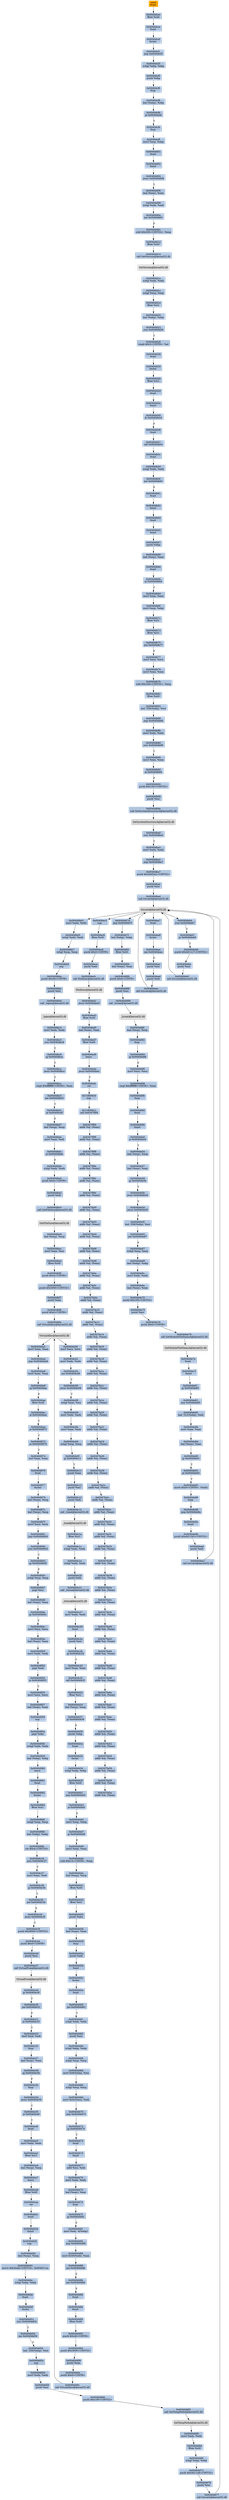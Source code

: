 digraph G {
node[shape=rectangle,style=filled,fillcolor=lightsteelblue,color=lightsteelblue]
bgcolor="transparent"
a0x0040dcebfwait_[label="start\nfwait ",fillcolor="orange",color="lightgrey"];
a0x0040dcecffree_st0[label="0x0040dcec\nffree %st0"];
a0x0040dceefwait_[label="0x0040dcee\nfwait "];
a0x0040dceffnclex_[label="0x0040dcef\nfnclex "];
a0x0040dcf1jmp_0x0040dcf3[label="0x0040dcf1\njmp 0x0040dcf3"];
a0x0040dcf3xchgl_ebp_ebp[label="0x0040dcf3\nxchgl %ebp, %ebp"];
a0x0040dcf5pushl_ebp[label="0x0040dcf5\npushl %ebp"];
a0x0040dcf6fnop_[label="0x0040dcf6\nfnop "];
a0x0040dcf8leal_ebp__ebp[label="0x0040dcf8\nleal (%ebp), %ebp"];
a0x0040dcfbje_0x0040dcfd[label="0x0040dcfb\nje 0x0040dcfd"];
a0x0040dcfdfnop_[label="0x0040dcfd\nfnop "];
a0x0040dcffmovl_esp_ebp[label="0x0040dcff\nmovl %esp, %ebp"];
a0x0040dd01fwait_[label="0x0040dd01\nfwait "];
a0x0040dd02fninit_[label="0x0040dd02\nfninit "];
a0x0040dd04jecxz_0x0040dd06[label="0x0040dd04\njecxz 0x0040dd06"];
a0x0040dd06leal_eax__eax[label="0x0040dd06\nleal (%eax), %eax"];
a0x0040dd08xchgl_edx_edx[label="0x0040dd08\nxchgl %edx, %edx"];
a0x0040dd0ajne_0x0040dd0c[label="0x0040dd0a\njne 0x0040dd0c"];
a0x0040dd0csubl_0x200UINT32_esp[label="0x0040dd0c\nsubl $0x200<UINT32>, %esp"];
a0x0040dd12ffree_st0[label="0x0040dd12\nffree %st0"];
a0x0040dd14call_GetVersion_kernel32_dll[label="0x0040dd14\ncall GetVersion@kernel32.dll"];
GetVersion_kernel32_dll[label="GetVersion@kernel32.dll",fillcolor="lightgrey",color="lightgrey"];
a0x0040dd1axchgl_edx_edx[label="0x0040dd1a\nxchgl %edx, %edx"];
a0x0040dd1cxchgl_esp_esp[label="0x0040dd1c\nxchgl %esp, %esp"];
a0x0040dd1effree_st1[label="0x0040dd1e\nffree %st1"];
a0x0040dd20leal_ebp__ebp[label="0x0040dd20\nleal (%ebp), %ebp"];
a0x0040dd23jcxz_0x0040dd26[label="0x0040dd23\njcxz 0x0040dd26"];
a0x0040dd26cmpb_0x5UINT8_al[label="0x0040dd26\ncmpb $0x5<UINT8>, %al"];
a0x0040dd28fwait_[label="0x0040dd28\nfwait "];
a0x0040dd29fnclex_[label="0x0040dd29\nfnclex "];
a0x0040dd2bffree_st1[label="0x0040dd2b\nffree %st1"];
a0x0040dd2dfwait_[label="0x0040dd2d\nfwait "];
a0x0040dd2efninit_[label="0x0040dd2e\nfninit "];
a0x0040dd30jb_0x0040de54[label="0x0040dd30\njb 0x0040de54"];
a0x0040dd36fwait_[label="0x0040dd36\nfwait "];
a0x0040dd37call_0x0040db5c[label="0x0040dd37\ncall 0x0040db5c"];
a0x0040db5cfwait_[label="0x0040db5c\nfwait "];
a0x0040db5dxchgl_edx_edx[label="0x0040db5d\nxchgl %edx, %edx"];
a0x0040db5fjne_0x0040db61[label="0x0040db5f\njne 0x0040db61"];
a0x0040db61fwait_[label="0x0040db61\nfwait "];
a0x0040db62fninit_[label="0x0040db62\nfninit "];
a0x0040db64fwait_[label="0x0040db64\nfwait "];
a0x0040db65fninit_[label="0x0040db65\nfninit "];
a0x0040db67pushl_ebp[label="0x0040db67\npushl %ebp"];
a0x0040db68leal_eax__eax[label="0x0040db68\nleal (%eax), %eax"];
a0x0040db6afwait_[label="0x0040db6a\nfwait "];
a0x0040db6bjp_0x0040db6d[label="0x0040db6b\njp 0x0040db6d"];
a0x0040db6dmovl_eax_eax[label="0x0040db6d\nmovl %eax, %eax"];
a0x0040db6fmovl_esp_ebp[label="0x0040db6f\nmovl %esp, %ebp"];
a0x0040db71ffree_st1[label="0x0040db71\nffree %st1"];
a0x0040db73ffree_st1[label="0x0040db73\nffree %st1"];
a0x0040db75jne_0x0040db77[label="0x0040db75\njne 0x0040db77"];
a0x0040db77movl_ecx_ecx[label="0x0040db77\nmovl %ecx, %ecx"];
a0x0040db79movl_eax_eax[label="0x0040db79\nmovl %eax, %eax"];
a0x0040db7bsubl_0x100UINT32_esp[label="0x0040db7b\nsubl $0x100<UINT32>, %esp"];
a0x0040db81ffree_st0[label="0x0040db81\nffree %st0"];
a0x0040db83leal__256ebp__esi[label="0x0040db83\nleal -256(%ebp), %esi"];
a0x0040db89jmp_0x0040db8b[label="0x0040db89\njmp 0x0040db8b"];
a0x0040db8bmovl_edx_edx[label="0x0040db8b\nmovl %edx, %edx"];
a0x0040db8djcxz_0x0040db90[label="0x0040db8d\njcxz 0x0040db90"];
a0x0040db90movl_eax_eax[label="0x0040db90\nmovl %eax, %eax"];
a0x0040db92je_0x0040db94[label="0x0040db92\nje 0x0040db94"];
a0x0040db94pushl_0x100UINT32[label="0x0040db94\npushl $0x100<UINT32>"];
a0x0040db99pushl_esi[label="0x0040db99\npushl %esi"];
a0x0040db9acall_GetSystemDirectoryA_kernel32_dll[label="0x0040db9a\ncall GetSystemDirectoryA@kernel32.dll"];
GetSystemDirectoryA_kernel32_dll[label="GetSystemDirectoryA@kernel32.dll",fillcolor="lightgrey",color="lightgrey"];
a0x0040dba0jcxz_0x0040dba3[label="0x0040dba0\njcxz 0x0040dba3"];
a0x0040dba3movl_edx_edx[label="0x0040dba3\nmovl %edx, %edx"];
a0x0040dba5jmp_0x0040dba7[label="0x0040dba5\njmp 0x0040dba7"];
a0x0040dba7pushl_0x40d3e2UINT32[label="0x0040dba7\npushl $0x40d3e2<UINT32>"];
a0x0040dbacpushl_esi[label="0x0040dbac\npushl %esi"];
a0x0040dbadcall_lstrcatA_kernel32_dll[label="0x0040dbad\ncall lstrcatA@kernel32.dll"];
lstrcatA_kernel32_dll[label="lstrcatA@kernel32.dll",fillcolor="lightgrey",color="lightgrey"];
a0x0040dbb3movl_edx_edx[label="0x0040dbb3\nmovl %edx, %edx"];
a0x0040dbb5xchgl_edx_edx[label="0x0040dbb5\nxchgl %edx, %edx"];
a0x0040dbb7xchgl_esp_esp[label="0x0040dbb7\nxchgl %esp, %esp"];
a0x0040dbb9nop_[label="0x0040dbb9\nnop "];
a0x0040dbbapushl_0x40UINT8[label="0x0040dbba\npushl $0x40<UINT8>"];
a0x0040dbbcpushl_esi[label="0x0040dbbc\npushl %esi"];
a0x0040dbbdcall__lopen_kernel32_dll[label="0x0040dbbd\ncall _lopen@kernel32.dll"];
a_lopen_kernel32_dll[label="_lopen@kernel32.dll",fillcolor="lightgrey",color="lightgrey"];
a0x0040dbc3movl_edx_edx[label="0x0040dbc3\nmovl %edx, %edx"];
a0x0040dbc5jcxz_0x0040dbc8[label="0x0040dbc5\njcxz 0x0040dbc8"];
a0x0040dbc8jg_0x0040dbca[label="0x0040dbc8\njg 0x0040dbca"];
a0x0040dbcajecxz_0x0040dbcc[label="0x0040dbca\njecxz 0x0040dbcc"];
a0x0040dbcccmpl_0xffffffffUINT8_eax[label="0x0040dbcc\ncmpl $0xffffffff<UINT8>, %eax"];
a0x0040dbcfjne_0x0040dbd1[label="0x0040dbcf\njne 0x0040dbd1"];
a0x0040dbd1je_0x0040dcdf[label="0x0040dbd1\nje 0x0040dcdf"];
a0x0040dbd7leal_esp__esp[label="0x0040dbd7\nleal (%esp), %esp"];
a0x0040dbdamovl_eax_edi[label="0x0040dbda\nmovl %eax, %edi"];
a0x0040dbdcje_0x0040dbde[label="0x0040dbdc\nje 0x0040dbde"];
a0x0040dbdexchgl_edx_edx[label="0x0040dbde\nxchgl %edx, %edx"];
a0x0040dbe0pushl_0x0UINT8[label="0x0040dbe0\npushl $0x0<UINT8>"];
a0x0040dbe2pushl_edi[label="0x0040dbe2\npushl %edi"];
a0x0040dbe3call_GetFileSize_kernel32_dll[label="0x0040dbe3\ncall GetFileSize@kernel32.dll"];
GetFileSize_kernel32_dll[label="GetFileSize@kernel32.dll",fillcolor="lightgrey",color="lightgrey"];
a0x0040dbe9leal_esp__esp[label="0x0040dbe9\nleal (%esp), %esp"];
a0x0040dbecmovl_eax_esi[label="0x0040dbec\nmovl %eax, %esi"];
a0x0040dbeeffree_st0[label="0x0040dbee\nffree %st0"];
a0x0040dbf0pushl_0x4UINT8[label="0x0040dbf0\npushl $0x4<UINT8>"];
a0x0040dbf2pushl_0x3000UINT32[label="0x0040dbf2\npushl $0x3000<UINT32>"];
a0x0040dbf7pushl_eax[label="0x0040dbf7\npushl %eax"];
a0x0040dbf8pushl_0x0UINT8[label="0x0040dbf8\npushl $0x0<UINT8>"];
a0x0040dbfacall_VirtualAlloc_kernel32_dll[label="0x0040dbfa\ncall VirtualAlloc@kernel32.dll"];
VirtualAlloc_kernel32_dll[label="VirtualAlloc@kernel32.dll",fillcolor="lightgrey",color="lightgrey"];
a0x0040dc00movl_ecx_ecx[label="0x0040dc00\nmovl %ecx, %ecx"];
a0x0040dc02movl_edx_edx[label="0x0040dc02\nmovl %edx, %edx"];
a0x0040dc04jne_0x0040dc06[label="0x0040dc04\njne 0x0040dc06"];
a0x0040dc06jecxz_0x0040dc08[label="0x0040dc06\njecxz 0x0040dc08"];
a0x0040dc08xchgl_eax_esi[label="0x0040dc08\nxchgl %eax, %esi"];
a0x0040dc09movl_edx_edx[label="0x0040dc09\nmovl %edx, %edx"];
a0x0040dc0bmovl_eax_eax[label="0x0040dc0b\nmovl %eax, %eax"];
a0x0040dc0dxchgl_esp_esp[label="0x0040dc0d\nxchgl %esp, %esp"];
a0x0040dc0fjg_0x0040dc11[label="0x0040dc0f\njg 0x0040dc11"];
a0x0040dc11pushl_eax[label="0x0040dc11\npushl %eax"];
a0x0040dc12pushl_esi[label="0x0040dc12\npushl %esi"];
a0x0040dc13pushl_edi[label="0x0040dc13\npushl %edi"];
a0x0040dc14call__lread_kernel32_dll[label="0x0040dc14\ncall _lread@kernel32.dll"];
a_lread_kernel32_dll[label="_lread@kernel32.dll",fillcolor="lightgrey",color="lightgrey"];
a0x0040dc1affree_st1[label="0x0040dc1a\nffree %st1"];
a0x0040dc1cxchgl_edx_edx[label="0x0040dc1c\nxchgl %edx, %edx"];
a0x0040dc1exchgl_edx_edx[label="0x0040dc1e\nxchgl %edx, %edx"];
a0x0040dc20pushl_edi[label="0x0040dc20\npushl %edi"];
a0x0040dc21call__lclose_kernel32_dll[label="0x0040dc21\ncall _lclose@kernel32.dll"];
a_lclose_kernel32_dll[label="_lclose@kernel32.dll",fillcolor="lightgrey",color="lightgrey"];
a0x0040dc27movl_edx_edx[label="0x0040dc27\nmovl %edx, %edx"];
a0x0040dc29fwait_[label="0x0040dc29\nfwait "];
a0x0040dc2apushl_esi[label="0x0040dc2a\npushl %esi"];
a0x0040dc2bjg_0x0040dc2d[label="0x0040dc2b\njg 0x0040dc2d"];
a0x0040dc2dmovl_eax_eax[label="0x0040dc2d\nmovl %eax, %eax"];
a0x0040dc2fcall_0x0040d432[label="0x0040dc2f\ncall 0x0040d432"];
a0x0040d432ffree_st1[label="0x0040d432\nffree %st1"];
a0x0040d434leal_esp__esp[label="0x0040d434\nleal (%esp), %esp"];
a0x0040d437jp_0x0040d439[label="0x0040d437\njp 0x0040d439"];
a0x0040d439pushl_ebp[label="0x0040d439\npushl %ebp"];
a0x0040d43afwait_[label="0x0040d43a\nfwait "];
a0x0040d43bfnclex_[label="0x0040d43b\nfnclex "];
a0x0040d43dxchgl_ebp_ebp[label="0x0040d43d\nxchgl %ebp, %ebp"];
a0x0040d43fffree_st0[label="0x0040d43f\nffree %st0"];
a0x0040d441jmp_0x0040d443[label="0x0040d441\njmp 0x0040d443"];
a0x0040d443je_0x0040d445[label="0x0040d443\nje 0x0040d445"];
a0x0040d445movl_esp_ebp[label="0x0040d445\nmovl %esp, %ebp"];
a0x0040d447jp_0x0040d449[label="0x0040d447\njp 0x0040d449"];
a0x0040d449movl_eax_eax[label="0x0040d449\nmovl %eax, %eax"];
a0x0040d44bsubl_0x14UINT8_esp[label="0x0040d44b\nsubl $0x14<UINT8>, %esp"];
a0x0040d44eleal_esp__esp[label="0x0040d44e\nleal (%esp), %esp"];
a0x0040d451ffree_st0[label="0x0040d451\nffree %st0"];
a0x0040d453ffree_st1[label="0x0040d453\nffree %st1"];
a0x0040d455pushl_ebx[label="0x0040d455\npushl %ebx"];
a0x0040d456leal_eax__eax[label="0x0040d456\nleal (%eax), %eax"];
a0x0040d458fnop_[label="0x0040d458\nfnop "];
a0x0040d45apushl_edi[label="0x0040d45a\npushl %edi"];
a0x0040d45bfwait_[label="0x0040d45b\nfwait "];
a0x0040d45cfnclex_[label="0x0040d45c\nfnclex "];
a0x0040d45efwait_[label="0x0040d45e\nfwait "];
a0x0040d45fjne_0x0040d461[label="0x0040d45f\njne 0x0040d461"];
a0x0040d461xchgl_edx_edx[label="0x0040d461\nxchgl %edx, %edx"];
a0x0040d463pushl_esi[label="0x0040d463\npushl %esi"];
a0x0040d464xchgl_ebp_ebp[label="0x0040d464\nxchgl %ebp, %ebp"];
a0x0040d466xchgl_esp_esp[label="0x0040d466\nxchgl %esp, %esp"];
a0x0040d468movl_0x8ebp__esi[label="0x0040d468\nmovl 0x8(%ebp), %esi"];
a0x0040d46bxchgl_esp_esp[label="0x0040d46b\nxchgl %esp, %esp"];
a0x0040d46dmovl_0x3cesi__edi[label="0x0040d46d\nmovl 0x3c(%esi), %edi"];
a0x0040d470jmp_0x0040d472[label="0x0040d470\njmp 0x0040d472"];
a0x0040d472jg_0x0040d474[label="0x0040d472\njg 0x0040d474"];
a0x0040d474fwait_[label="0x0040d474\nfwait "];
a0x0040d475fninit_[label="0x0040d475\nfninit "];
a0x0040d477addl_esi_edi[label="0x0040d477\naddl %esi, %edi"];
a0x0040d479movl_edx_edx[label="0x0040d479\nmovl %edx, %edx"];
a0x0040d47bleal_eax__eax[label="0x0040d47b\nleal (%eax), %eax"];
a0x0040d47dfnop_[label="0x0040d47d\nfnop "];
a0x0040d47fjg_0x0040d481[label="0x0040d47f\njg 0x0040d481"];
a0x0040d481movl_edi__4ebp_[label="0x0040d481\nmovl %edi, -4(%ebp)"];
a0x0040d484jmp_0x0040d486[label="0x0040d484\njmp 0x0040d486"];
a0x0040d486movl_0x50edi__eax[label="0x0040d486\nmovl 0x50(%edi), %eax"];
a0x0040d489jne_0x0040d48b[label="0x0040d489\njne 0x0040d48b"];
a0x0040d48bjne_0x0040d48d[label="0x0040d48b\njne 0x0040d48d"];
a0x0040d48dfwait_[label="0x0040d48d\nfwait "];
a0x0040d48efninit_[label="0x0040d48e\nfninit "];
a0x0040d490ffree_st0[label="0x0040d490\nffree %st0"];
a0x0040d492pushl_0x40UINT8[label="0x0040d492\npushl $0x40<UINT8>"];
a0x0040d494pushl_0x3000UINT32[label="0x0040d494\npushl $0x3000<UINT32>"];
a0x0040d499pushl_eax[label="0x0040d499\npushl %eax"];
a0x0040d49apushl_0x0UINT8[label="0x0040d49a\npushl $0x0<UINT8>"];
a0x0040d49ccall_VirtualAlloc_kernel32_dll[label="0x0040d49c\ncall VirtualAlloc@kernel32.dll"];
a0x0040d4a2movl_eax_eax[label="0x0040d4a2\nmovl %eax, %eax"];
a0x0040d4a4jmp_0x0040d4a6[label="0x0040d4a4\njmp 0x0040d4a6"];
a0x0040d4a6testl_eax_eax[label="0x0040d4a6\ntestl %eax, %eax"];
a0x0040d4a8jg_0x0040d4aa[label="0x0040d4a8\njg 0x0040d4aa"];
a0x0040d4aaffree_st0[label="0x0040d4aa\nffree %st0"];
a0x0040d4acje_0x0040d4ae[label="0x0040d4ac\nje 0x0040d4ae"];
a0x0040d4aeje_0x0040d972[label="0x0040d4ae\nje 0x0040d972"];
a0x0040d972je_0x0040d974[label="0x0040d972\nje 0x0040d974"];
a0x0040d974xorl_eax_eax[label="0x0040d974\nxorl %eax, %eax"];
a0x0040d976fwait_[label="0x0040d976\nfwait "];
a0x0040d977fnclex_[label="0x0040d977\nfnclex "];
a0x0040d979leal_esp__esp[label="0x0040d979\nleal (%esp), %esp"];
a0x0040d97cleal_esp__esp[label="0x0040d97c\nleal (%esp), %esp"];
a0x0040d97fmovl_ecx_ecx[label="0x0040d97f\nmovl %ecx, %ecx"];
a0x0040d981jmp_0x0040d940[label="0x0040d981\njmp 0x0040d940"];
a0x0040d940jcxz_0x0040d943[label="0x0040d940\njcxz 0x0040d943"];
a0x0040d943jg_0x0040d945[label="0x0040d943\njg 0x0040d945"];
a0x0040d945xchgl_esp_esp[label="0x0040d945\nxchgl %esp, %esp"];
a0x0040d947popl_esi[label="0x0040d947\npopl %esi"];
a0x0040d948leal_eax__eax[label="0x0040d948\nleal (%eax), %eax"];
a0x0040d94ajp_0x0040d94c[label="0x0040d94a\njp 0x0040d94c"];
a0x0040d94cmovl_ecx_ecx[label="0x0040d94c\nmovl %ecx, %ecx"];
a0x0040d94eleal_eax__eax[label="0x0040d94e\nleal (%eax), %eax"];
a0x0040d950movl_edx_edx[label="0x0040d950\nmovl %edx, %edx"];
a0x0040d952popl_edi[label="0x0040d952\npopl %edi"];
a0x0040d953je_0x0040d955[label="0x0040d953\nje 0x0040d955"];
a0x0040d955movl_ecx_ecx[label="0x0040d955\nmovl %ecx, %ecx"];
a0x0040d957leal_eax__eax[label="0x0040d957\nleal (%eax), %eax"];
a0x0040d959nop_[label="0x0040d959\nnop "];
a0x0040d95apopl_ebx[label="0x0040d95a\npopl %ebx"];
a0x0040d95bxchgl_edx_edx[label="0x0040d95b\nxchgl %edx, %edx"];
a0x0040d95dleal_ebp__ebp[label="0x0040d95d\nleal (%ebp), %ebp"];
a0x0040d960leave_[label="0x0040d960\nleave "];
a0x0040d961fwait_[label="0x0040d961\nfwait "];
a0x0040d962fnclex_[label="0x0040d962\nfnclex "];
a0x0040d964ffree_st1[label="0x0040d964\nffree %st1"];
a0x0040d966xchgl_esp_esp[label="0x0040d966\nxchgl %esp, %esp"];
a0x0040d968leal_ebp__ebp[label="0x0040d968\nleal (%ebp), %ebp"];
a0x0040d96bret_0x4UINT16[label="0x0040d96b\nret $0x4<UINT16>"];
a0x0040dc34jcxz_0x0040dc37[label="0x0040dc34\njcxz 0x0040dc37"];
a0x0040dc37movl_eax_edi[label="0x0040dc37\nmovl %eax, %edi"];
a0x0040dc39jp_0x0040dc3b[label="0x0040dc39\njp 0x0040dc3b"];
a0x0040dc3bjne_0x0040dc3d[label="0x0040dc3b\njne 0x0040dc3d"];
a0x0040dc3djecxz_0x0040dc3f[label="0x0040dc3d\njecxz 0x0040dc3f"];
a0x0040dc3fpushl_0x8000UINT32[label="0x0040dc3f\npushl $0x8000<UINT32>"];
a0x0040dc44pushl_0x0UINT8[label="0x0040dc44\npushl $0x0<UINT8>"];
a0x0040dc46pushl_esi[label="0x0040dc46\npushl %esi"];
a0x0040dc47call_VirtualFree_kernel32_dll[label="0x0040dc47\ncall VirtualFree@kernel32.dll"];
VirtualFree_kernel32_dll[label="VirtualFree@kernel32.dll",fillcolor="lightgrey",color="lightgrey"];
a0x0040dc4djp_0x0040dc4f[label="0x0040dc4d\njp 0x0040dc4f"];
a0x0040dc4fjne_0x0040dc51[label="0x0040dc4f\njne 0x0040dc51"];
a0x0040dc51je_0x0040dc53[label="0x0040dc51\nje 0x0040dc53"];
a0x0040dc53testl_edi_edi[label="0x0040dc53\ntestl %edi, %edi"];
a0x0040dc55fnop_[label="0x0040dc55\nfnop "];
a0x0040dc57leal_eax__eax[label="0x0040dc57\nleal (%eax), %eax"];
a0x0040dc59jg_0x0040dc5b[label="0x0040dc59\njg 0x0040dc5b"];
a0x0040dc5bfnop_[label="0x0040dc5b\nfnop "];
a0x0040dc5djecxz_0x0040dc5f[label="0x0040dc5d\njecxz 0x0040dc5f"];
a0x0040dc5fje_0x0040dcdf[label="0x0040dc5f\nje 0x0040dcdf"];
a0x0040dcdffwait_[label="0x0040dcdf\nfwait "];
a0x0040dce0movl_edx_edx[label="0x0040dce0\nmovl %edx, %edx"];
a0x0040dce2ffree_st1[label="0x0040dce2\nffree %st1"];
a0x0040dce4leal_esp__esp[label="0x0040dce4\nleal (%esp), %esp"];
a0x0040dce7leave_[label="0x0040dce7\nleave "];
a0x0040dce8ffree_st0[label="0x0040dce8\nffree %st0"];
a0x0040dcearet[label="0x0040dcea\nret"];
a0x0040dd3cfwait_[label="0x0040dd3c\nfwait "];
a0x0040dd3dfninit_[label="0x0040dd3d\nfninit "];
a0x0040dd3fnop_[label="0x0040dd3f\nnop "];
a0x0040dd40leal_esp__esp[label="0x0040dd40\nleal (%esp), %esp"];
a0x0040dd43movw_0x5a4dUINT16_0x004011ca[label="0x0040dd43\nmovw $0x5a4d<UINT16>, 0x004011ca"];
a0x0040dd4cxchgl_ebp_ebp[label="0x0040dd4c\nxchgl %ebp, %ebp"];
a0x0040dd4efwait_[label="0x0040dd4e\nfwait "];
a0x0040dd4ffnclex_[label="0x0040dd4f\nfnclex "];
a0x0040dd51jcxz_0x0040dd54[label="0x0040dd51\njcxz 0x0040dd54"];
a0x0040dd54jne_0x0040dd56[label="0x0040dd54\njne 0x0040dd56"];
a0x0040dd56leal__256ebp__esi[label="0x0040dd56\nleal -256(%ebp), %esi"];
a0x0040dd5cnop_[label="0x0040dd5c\nnop "];
a0x0040dd5dmovl_edx_edx[label="0x0040dd5d\nmovl %edx, %edx"];
a0x0040dd5fpushl_esi[label="0x0040dd5f\npushl %esi"];
a0x0040dd60pushl_0x100UINT32[label="0x0040dd60\npushl $0x100<UINT32>"];
a0x0040dd65call_GetTempPathA_kernel32_dll[label="0x0040dd65\ncall GetTempPathA@kernel32.dll"];
GetTempPathA_kernel32_dll[label="GetTempPathA@kernel32.dll",fillcolor="lightgrey",color="lightgrey"];
a0x0040dd6bmovl_edx_edx[label="0x0040dd6b\nmovl %edx, %edx"];
a0x0040dd6dffree_st0[label="0x0040dd6d\nffree %st0"];
a0x0040dd6fxchgl_ebp_ebp[label="0x0040dd6f\nxchgl %ebp, %ebp"];
a0x0040dd71pushl_0x4011a8UINT32[label="0x0040dd71\npushl $0x4011a8<UINT32>"];
a0x0040dd76pushl_esi[label="0x0040dd76\npushl %esi"];
a0x0040dd77call_lstrcatA_kernel32_dll[label="0x0040dd77\ncall lstrcatA@kernel32.dll"];
a0x0040dd7djmp_0x0040dd7f[label="0x0040dd7d\njmp 0x0040dd7f"];
a0x0040dd7fleal_ebp__ebp[label="0x0040dd7f\nleal (%ebp), %ebp"];
a0x0040dd82ffree_st0[label="0x0040dd82\nffree %st0"];
a0x0040dd84leal_eax__eax[label="0x0040dd84\nleal (%eax), %eax"];
a0x0040dd86pushl_0x0UINT8[label="0x0040dd86\npushl $0x0<UINT8>"];
a0x0040dd88pushl_esi[label="0x0040dd88\npushl %esi"];
a0x0040dd89call__lcreat_kernel32_dll[label="0x0040dd89\ncall _lcreat@kernel32.dll"];
a_lcreat_kernel32_dll[label="_lcreat@kernel32.dll",fillcolor="lightgrey",color="lightgrey"];
a0x0040dd8fleal_esp__esp[label="0x0040dd8f\nleal (%esp), %esp"];
a0x0040dd92fnop_[label="0x0040dd92\nfnop "];
a0x0040dd94jg_0x0040dd96[label="0x0040dd94\njg 0x0040dd96"];
a0x0040dd96movl_ecx_ecx[label="0x0040dd96\nmovl %ecx, %ecx"];
a0x0040dd98cmpl_0xffffffffUINT8_eax[label="0x0040dd98\ncmpl $0xffffffff<UINT8>, %eax"];
a0x0040dd9bfnop_[label="0x0040dd9b\nfnop "];
a0x0040dd9dfwait_[label="0x0040dd9d\nfwait "];
a0x0040dd9efninit_[label="0x0040dd9e\nfninit "];
a0x0040dda0je_0x0040de54[label="0x0040dda0\nje 0x0040de54"];
a0x0040de54leal_esp__esp[label="0x0040de54\nleal (%esp), %esp"];
a0x0040de57leal_eax__eax[label="0x0040de57\nleal (%eax), %eax"];
a0x0040de59jp_0x0040de5b[label="0x0040de59\njp 0x0040de5b"];
a0x0040de5bjecxz_0x0040de5d[label="0x0040de5b\njecxz 0x0040de5d"];
a0x0040de5djecxz_0x0040de5f[label="0x0040de5d\njecxz 0x0040de5f"];
a0x0040de5fleal__256ebp__esi[label="0x0040de5f\nleal -256(%ebp), %esi"];
a0x0040de65jne_0x0040de67[label="0x0040de65\njne 0x0040de67"];
a0x0040de67xchgl_esp_esp[label="0x0040de67\nxchgl %esp, %esp"];
a0x0040de69leal_ebp__ebp[label="0x0040de69\nleal (%ebp), %ebp"];
a0x0040de6cmovl_edx_edx[label="0x0040de6c\nmovl %edx, %edx"];
a0x0040de6eleal_eax__eax[label="0x0040de6e\nleal (%eax), %eax"];
a0x0040de70pushl_0x100UINT32[label="0x0040de70\npushl $0x100<UINT32>"];
a0x0040de75pushl_esi[label="0x0040de75\npushl %esi"];
a0x0040de76pushl_0x0UINT8[label="0x0040de76\npushl $0x0<UINT8>"];
a0x0040de78call_GetModuleFileNameA_kernel32_dll[label="0x0040de78\ncall GetModuleFileNameA@kernel32.dll"];
GetModuleFileNameA_kernel32_dll[label="GetModuleFileNameA@kernel32.dll",fillcolor="lightgrey",color="lightgrey"];
a0x0040de7efwait_[label="0x0040de7e\nfwait "];
a0x0040de7ffninit_[label="0x0040de7f\nfninit "];
a0x0040de81jp_0x0040de83[label="0x0040de81\njp 0x0040de83"];
a0x0040de83jmp_0x0040de85[label="0x0040de83\njmp 0x0040de85"];
a0x0040de85leal__512ebp__edi[label="0x0040de85\nleal -512(%ebp), %edi"];
a0x0040de8bmovl_eax_eax[label="0x0040de8b\nmovl %eax, %eax"];
a0x0040de8dleal_eax__eax[label="0x0040de8d\nleal (%eax), %eax"];
a0x0040de8fjp_0x0040de91[label="0x0040de8f\njp 0x0040de91"];
a0x0040de91je_0x0040de93[label="0x0040de91\nje 0x0040de93"];
a0x0040de93movb_0x0UINT8_edi_[label="0x0040de93\nmovb $0x0<UINT8>, (%edi)"];
a0x0040de96fnop_[label="0x0040de96\nfnop "];
a0x0040de98jmp_0x0040de9a[label="0x0040de98\njmp 0x0040de9a"];
a0x0040de9afwait_[label="0x0040de9a\nfwait "];
a0x0040de9bpushl_0x4011b5UINT32[label="0x0040de9b\npushl $0x4011b5<UINT32>"];
a0x0040dea0pushl_edi[label="0x0040dea0\npushl %edi"];
a0x0040dea1call_lstrcatA_kernel32_dll[label="0x0040dea1\ncall lstrcatA@kernel32.dll"];
a0x0040dea7fwait_[label="0x0040dea7\nfwait "];
a0x0040dea8fnclex_[label="0x0040dea8\nfnclex "];
a0x0040deaajne_0x0040deac[label="0x0040deaa\njne 0x0040deac"];
a0x0040deacpushl_esi[label="0x0040deac\npushl %esi"];
a0x0040deadpushl_edi[label="0x0040dead\npushl %edi"];
a0x0040deaecall_lstrcatA_kernel32_dll[label="0x0040deae\ncall lstrcatA@kernel32.dll"];
a0x0040deb4jcxz_0x0040deb7[label="0x0040deb4\njcxz 0x0040deb7"];
a0x0040deb7jp_0x0040deb9[label="0x0040deb7\njp 0x0040deb9"];
a0x0040deb9pushl_0x4011c7UINT32[label="0x0040deb9\npushl $0x4011c7<UINT32>"];
a0x0040debepushl_esi[label="0x0040debe\npushl %esi"];
a0x0040debfcall_lstrcatA_kernel32_dll[label="0x0040debf\ncall lstrcatA@kernel32.dll"];
a0x0040dec5nop_[label="0x0040dec5\nnop "];
a0x0040dec6ffree_st0[label="0x0040dec6\nffree %st0"];
a0x0040dec8pushl_0x0UINT8[label="0x0040dec8\npushl $0x0<UINT8>"];
a0x0040decapushl_edi[label="0x0040deca\npushl %edi"];
a0x0040decbcall_WinExec_kernel32_dll[label="0x0040decb\ncall WinExec@kernel32.dll"];
WinExec_kernel32_dll[label="WinExec@kernel32.dll",fillcolor="lightgrey",color="lightgrey"];
a0x0040ded1jecxz_0x0040ded3[label="0x0040ded1\njecxz 0x0040ded3"];
a0x0040ded3ffree_st0[label="0x0040ded3\nffree %st0"];
a0x0040ded5leal_eax__eax[label="0x0040ded5\nleal (%eax), %eax"];
a0x0040ded7ffree_st0[label="0x0040ded7\nffree %st0"];
a0x0040ded9leave_[label="0x0040ded9\nleave "];
a0x0040dedajecxz_0x0040dedc[label="0x0040deda\njecxz 0x0040dedc"];
a0x0040dedcret[label="0x0040dedc\nret"];
a0x7c8000c0nop_[label="0x7c8000c0\nnop "];
a0x7c8000c1call_0x63d7f9f4[label="0x7c8000c1\ncall 0x63d7f9f4"];
a0x63d7f9f4addb_al_eax_[label="0x63d7f9f4\naddb %al, (%eax)"];
a0x63d7f9f6addb_al_eax_[label="0x63d7f9f6\naddb %al, (%eax)"];
a0x63d7f9f8addb_al_eax_[label="0x63d7f9f8\naddb %al, (%eax)"];
a0x63d7f9faaddb_al_eax_[label="0x63d7f9fa\naddb %al, (%eax)"];
a0x63d7f9fcaddb_al_eax_[label="0x63d7f9fc\naddb %al, (%eax)"];
a0x63d7f9feaddb_al_eax_[label="0x63d7f9fe\naddb %al, (%eax)"];
a0x63d7fa00addb_al_eax_[label="0x63d7fa00\naddb %al, (%eax)"];
a0x63d7fa02addb_al_eax_[label="0x63d7fa02\naddb %al, (%eax)"];
a0x63d7fa04addb_al_eax_[label="0x63d7fa04\naddb %al, (%eax)"];
a0x63d7fa06addb_al_eax_[label="0x63d7fa06\naddb %al, (%eax)"];
a0x63d7fa08addb_al_eax_[label="0x63d7fa08\naddb %al, (%eax)"];
a0x63d7fa0aaddb_al_eax_[label="0x63d7fa0a\naddb %al, (%eax)"];
a0x63d7fa0caddb_al_eax_[label="0x63d7fa0c\naddb %al, (%eax)"];
a0x63d7fa0eaddb_al_eax_[label="0x63d7fa0e\naddb %al, (%eax)"];
a0x63d7fa10addb_al_eax_[label="0x63d7fa10\naddb %al, (%eax)"];
a0x63d7fa12addb_al_eax_[label="0x63d7fa12\naddb %al, (%eax)"];
a0x63d7fa14addb_al_eax_[label="0x63d7fa14\naddb %al, (%eax)"];
a0x63d7fa16addb_al_eax_[label="0x63d7fa16\naddb %al, (%eax)"];
a0x63d7fa18addb_al_eax_[label="0x63d7fa18\naddb %al, (%eax)"];
a0x63d7fa1aaddb_al_eax_[label="0x63d7fa1a\naddb %al, (%eax)"];
a0x63d7fa1caddb_al_eax_[label="0x63d7fa1c\naddb %al, (%eax)"];
a0x63d7fa1eaddb_al_eax_[label="0x63d7fa1e\naddb %al, (%eax)"];
a0x63d7fa20addb_al_eax_[label="0x63d7fa20\naddb %al, (%eax)"];
a0x63d7fa22addb_al_eax_[label="0x63d7fa22\naddb %al, (%eax)"];
a0x63d7fa24addb_al_eax_[label="0x63d7fa24\naddb %al, (%eax)"];
a0x63d7fa26addb_al_eax_[label="0x63d7fa26\naddb %al, (%eax)"];
a0x63d7fa28addb_al_eax_[label="0x63d7fa28\naddb %al, (%eax)"];
a0x63d7fa2aaddb_al_eax_[label="0x63d7fa2a\naddb %al, (%eax)"];
a0x63d7fa2caddb_al_eax_[label="0x63d7fa2c\naddb %al, (%eax)"];
a0x63d7fa2eaddb_al_eax_[label="0x63d7fa2e\naddb %al, (%eax)"];
a0x63d7fa30addb_al_eax_[label="0x63d7fa30\naddb %al, (%eax)"];
a0x63d7fa32addb_al_eax_[label="0x63d7fa32\naddb %al, (%eax)"];
a0x63d7fa34addb_al_eax_[label="0x63d7fa34\naddb %al, (%eax)"];
a0x63d7fa36addb_al_eax_[label="0x63d7fa36\naddb %al, (%eax)"];
a0x63d7fa38addb_al_eax_[label="0x63d7fa38\naddb %al, (%eax)"];
a0x63d7fa3aaddb_al_eax_[label="0x63d7fa3a\naddb %al, (%eax)"];
a0x63d7fa3caddb_al_eax_[label="0x63d7fa3c\naddb %al, (%eax)"];
a0x63d7fa3eaddb_al_eax_[label="0x63d7fa3e\naddb %al, (%eax)"];
a0x63d7fa40addb_al_eax_[label="0x63d7fa40\naddb %al, (%eax)"];
a0x63d7fa42addb_al_eax_[label="0x63d7fa42\naddb %al, (%eax)"];
a0x63d7fa44addb_al_eax_[label="0x63d7fa44\naddb %al, (%eax)"];
a0x63d7fa46addb_al_eax_[label="0x63d7fa46\naddb %al, (%eax)"];
a0x63d7fa48addb_al_eax_[label="0x63d7fa48\naddb %al, (%eax)"];
a0x63d7fa4aaddb_al_eax_[label="0x63d7fa4a\naddb %al, (%eax)"];
a0x63d7fa4caddb_al_eax_[label="0x63d7fa4c\naddb %al, (%eax)"];
a0x63d7fa4eaddb_al_eax_[label="0x63d7fa4e\naddb %al, (%eax)"];
a0x63d7fa50addb_al_eax_[label="0x63d7fa50\naddb %al, (%eax)"];
a0x63d7fa52addb_al_eax_[label="0x63d7fa52\naddb %al, (%eax)"];
a0x63d7fa54addb_al_eax_[label="0x63d7fa54\naddb %al, (%eax)"];
a0x63d7fa56addb_al_eax_[label="0x63d7fa56\naddb %al, (%eax)"];
a0x63d7fa58addb_al_eax_[label="0x63d7fa58\naddb %al, (%eax)"];
a0x63d7fa5aaddb_al_eax_[label="0x63d7fa5a\naddb %al, (%eax)"];
a0x0040dcebfwait_ -> a0x0040dcecffree_st0 [color="#000000"];
a0x0040dcecffree_st0 -> a0x0040dceefwait_ [color="#000000"];
a0x0040dceefwait_ -> a0x0040dceffnclex_ [color="#000000"];
a0x0040dceffnclex_ -> a0x0040dcf1jmp_0x0040dcf3 [color="#000000"];
a0x0040dcf1jmp_0x0040dcf3 -> a0x0040dcf3xchgl_ebp_ebp [color="#000000"];
a0x0040dcf3xchgl_ebp_ebp -> a0x0040dcf5pushl_ebp [color="#000000"];
a0x0040dcf5pushl_ebp -> a0x0040dcf6fnop_ [color="#000000"];
a0x0040dcf6fnop_ -> a0x0040dcf8leal_ebp__ebp [color="#000000"];
a0x0040dcf8leal_ebp__ebp -> a0x0040dcfbje_0x0040dcfd [color="#000000"];
a0x0040dcfbje_0x0040dcfd -> a0x0040dcfdfnop_ [color="#000000",label="T"];
a0x0040dcfdfnop_ -> a0x0040dcffmovl_esp_ebp [color="#000000"];
a0x0040dcffmovl_esp_ebp -> a0x0040dd01fwait_ [color="#000000"];
a0x0040dd01fwait_ -> a0x0040dd02fninit_ [color="#000000"];
a0x0040dd02fninit_ -> a0x0040dd04jecxz_0x0040dd06 [color="#000000"];
a0x0040dd04jecxz_0x0040dd06 -> a0x0040dd06leal_eax__eax [color="#000000",label="T"];
a0x0040dd06leal_eax__eax -> a0x0040dd08xchgl_edx_edx [color="#000000"];
a0x0040dd08xchgl_edx_edx -> a0x0040dd0ajne_0x0040dd0c [color="#000000"];
a0x0040dd0ajne_0x0040dd0c -> a0x0040dd0csubl_0x200UINT32_esp [color="#000000",label="F"];
a0x0040dd0csubl_0x200UINT32_esp -> a0x0040dd12ffree_st0 [color="#000000"];
a0x0040dd12ffree_st0 -> a0x0040dd14call_GetVersion_kernel32_dll [color="#000000"];
a0x0040dd14call_GetVersion_kernel32_dll -> GetVersion_kernel32_dll [color="#000000"];
GetVersion_kernel32_dll -> a0x0040dd1axchgl_edx_edx [color="#000000"];
a0x0040dd1axchgl_edx_edx -> a0x0040dd1cxchgl_esp_esp [color="#000000"];
a0x0040dd1cxchgl_esp_esp -> a0x0040dd1effree_st1 [color="#000000"];
a0x0040dd1effree_st1 -> a0x0040dd20leal_ebp__ebp [color="#000000"];
a0x0040dd20leal_ebp__ebp -> a0x0040dd23jcxz_0x0040dd26 [color="#000000"];
a0x0040dd23jcxz_0x0040dd26 -> a0x0040dd26cmpb_0x5UINT8_al [color="#000000",label="T"];
a0x0040dd26cmpb_0x5UINT8_al -> a0x0040dd28fwait_ [color="#000000"];
a0x0040dd28fwait_ -> a0x0040dd29fnclex_ [color="#000000"];
a0x0040dd29fnclex_ -> a0x0040dd2bffree_st1 [color="#000000"];
a0x0040dd2bffree_st1 -> a0x0040dd2dfwait_ [color="#000000"];
a0x0040dd2dfwait_ -> a0x0040dd2efninit_ [color="#000000"];
a0x0040dd2efninit_ -> a0x0040dd30jb_0x0040de54 [color="#000000"];
a0x0040dd30jb_0x0040de54 -> a0x0040dd36fwait_ [color="#000000",label="F"];
a0x0040dd36fwait_ -> a0x0040dd37call_0x0040db5c [color="#000000"];
a0x0040dd37call_0x0040db5c -> a0x0040db5cfwait_ [color="#000000"];
a0x0040db5cfwait_ -> a0x0040db5dxchgl_edx_edx [color="#000000"];
a0x0040db5dxchgl_edx_edx -> a0x0040db5fjne_0x0040db61 [color="#000000"];
a0x0040db5fjne_0x0040db61 -> a0x0040db61fwait_ [color="#000000",label="F"];
a0x0040db61fwait_ -> a0x0040db62fninit_ [color="#000000"];
a0x0040db62fninit_ -> a0x0040db64fwait_ [color="#000000"];
a0x0040db64fwait_ -> a0x0040db65fninit_ [color="#000000"];
a0x0040db65fninit_ -> a0x0040db67pushl_ebp [color="#000000"];
a0x0040db67pushl_ebp -> a0x0040db68leal_eax__eax [color="#000000"];
a0x0040db68leal_eax__eax -> a0x0040db6afwait_ [color="#000000"];
a0x0040db6afwait_ -> a0x0040db6bjp_0x0040db6d [color="#000000"];
a0x0040db6bjp_0x0040db6d -> a0x0040db6dmovl_eax_eax [color="#000000",label="T"];
a0x0040db6dmovl_eax_eax -> a0x0040db6fmovl_esp_ebp [color="#000000"];
a0x0040db6fmovl_esp_ebp -> a0x0040db71ffree_st1 [color="#000000"];
a0x0040db71ffree_st1 -> a0x0040db73ffree_st1 [color="#000000"];
a0x0040db73ffree_st1 -> a0x0040db75jne_0x0040db77 [color="#000000"];
a0x0040db75jne_0x0040db77 -> a0x0040db77movl_ecx_ecx [color="#000000",label="F"];
a0x0040db77movl_ecx_ecx -> a0x0040db79movl_eax_eax [color="#000000"];
a0x0040db79movl_eax_eax -> a0x0040db7bsubl_0x100UINT32_esp [color="#000000"];
a0x0040db7bsubl_0x100UINT32_esp -> a0x0040db81ffree_st0 [color="#000000"];
a0x0040db81ffree_st0 -> a0x0040db83leal__256ebp__esi [color="#000000"];
a0x0040db83leal__256ebp__esi -> a0x0040db89jmp_0x0040db8b [color="#000000"];
a0x0040db89jmp_0x0040db8b -> a0x0040db8bmovl_edx_edx [color="#000000"];
a0x0040db8bmovl_edx_edx -> a0x0040db8djcxz_0x0040db90 [color="#000000"];
a0x0040db8djcxz_0x0040db90 -> a0x0040db90movl_eax_eax [color="#000000",label="T"];
a0x0040db90movl_eax_eax -> a0x0040db92je_0x0040db94 [color="#000000"];
a0x0040db92je_0x0040db94 -> a0x0040db94pushl_0x100UINT32 [color="#000000",label="F"];
a0x0040db94pushl_0x100UINT32 -> a0x0040db99pushl_esi [color="#000000"];
a0x0040db99pushl_esi -> a0x0040db9acall_GetSystemDirectoryA_kernel32_dll [color="#000000"];
a0x0040db9acall_GetSystemDirectoryA_kernel32_dll -> GetSystemDirectoryA_kernel32_dll [color="#000000"];
GetSystemDirectoryA_kernel32_dll -> a0x0040dba0jcxz_0x0040dba3 [color="#000000"];
a0x0040dba0jcxz_0x0040dba3 -> a0x0040dba3movl_edx_edx [color="#000000",label="T"];
a0x0040dba3movl_edx_edx -> a0x0040dba5jmp_0x0040dba7 [color="#000000"];
a0x0040dba5jmp_0x0040dba7 -> a0x0040dba7pushl_0x40d3e2UINT32 [color="#000000"];
a0x0040dba7pushl_0x40d3e2UINT32 -> a0x0040dbacpushl_esi [color="#000000"];
a0x0040dbacpushl_esi -> a0x0040dbadcall_lstrcatA_kernel32_dll [color="#000000"];
a0x0040dbadcall_lstrcatA_kernel32_dll -> lstrcatA_kernel32_dll [color="#000000"];
lstrcatA_kernel32_dll -> a0x0040dbb3movl_edx_edx [color="#000000"];
a0x0040dbb3movl_edx_edx -> a0x0040dbb5xchgl_edx_edx [color="#000000"];
a0x0040dbb5xchgl_edx_edx -> a0x0040dbb7xchgl_esp_esp [color="#000000"];
a0x0040dbb7xchgl_esp_esp -> a0x0040dbb9nop_ [color="#000000"];
a0x0040dbb9nop_ -> a0x0040dbbapushl_0x40UINT8 [color="#000000"];
a0x0040dbbapushl_0x40UINT8 -> a0x0040dbbcpushl_esi [color="#000000"];
a0x0040dbbcpushl_esi -> a0x0040dbbdcall__lopen_kernel32_dll [color="#000000"];
a0x0040dbbdcall__lopen_kernel32_dll -> a_lopen_kernel32_dll [color="#000000"];
a_lopen_kernel32_dll -> a0x0040dbc3movl_edx_edx [color="#000000"];
a0x0040dbc3movl_edx_edx -> a0x0040dbc5jcxz_0x0040dbc8 [color="#000000"];
a0x0040dbc5jcxz_0x0040dbc8 -> a0x0040dbc8jg_0x0040dbca [color="#000000",label="T"];
a0x0040dbc8jg_0x0040dbca -> a0x0040dbcajecxz_0x0040dbcc [color="#000000",label="T"];
a0x0040dbcajecxz_0x0040dbcc -> a0x0040dbcccmpl_0xffffffffUINT8_eax [color="#000000",label="T"];
a0x0040dbcccmpl_0xffffffffUINT8_eax -> a0x0040dbcfjne_0x0040dbd1 [color="#000000"];
a0x0040dbcfjne_0x0040dbd1 -> a0x0040dbd1je_0x0040dcdf [color="#000000",label="T"];
a0x0040dbd1je_0x0040dcdf -> a0x0040dbd7leal_esp__esp [color="#000000",label="F"];
a0x0040dbd7leal_esp__esp -> a0x0040dbdamovl_eax_edi [color="#000000"];
a0x0040dbdamovl_eax_edi -> a0x0040dbdcje_0x0040dbde [color="#000000"];
a0x0040dbdcje_0x0040dbde -> a0x0040dbdexchgl_edx_edx [color="#000000",label="F"];
a0x0040dbdexchgl_edx_edx -> a0x0040dbe0pushl_0x0UINT8 [color="#000000"];
a0x0040dbe0pushl_0x0UINT8 -> a0x0040dbe2pushl_edi [color="#000000"];
a0x0040dbe2pushl_edi -> a0x0040dbe3call_GetFileSize_kernel32_dll [color="#000000"];
a0x0040dbe3call_GetFileSize_kernel32_dll -> GetFileSize_kernel32_dll [color="#000000"];
GetFileSize_kernel32_dll -> a0x0040dbe9leal_esp__esp [color="#000000"];
a0x0040dbe9leal_esp__esp -> a0x0040dbecmovl_eax_esi [color="#000000"];
a0x0040dbecmovl_eax_esi -> a0x0040dbeeffree_st0 [color="#000000"];
a0x0040dbeeffree_st0 -> a0x0040dbf0pushl_0x4UINT8 [color="#000000"];
a0x0040dbf0pushl_0x4UINT8 -> a0x0040dbf2pushl_0x3000UINT32 [color="#000000"];
a0x0040dbf2pushl_0x3000UINT32 -> a0x0040dbf7pushl_eax [color="#000000"];
a0x0040dbf7pushl_eax -> a0x0040dbf8pushl_0x0UINT8 [color="#000000"];
a0x0040dbf8pushl_0x0UINT8 -> a0x0040dbfacall_VirtualAlloc_kernel32_dll [color="#000000"];
a0x0040dbfacall_VirtualAlloc_kernel32_dll -> VirtualAlloc_kernel32_dll [color="#000000"];
VirtualAlloc_kernel32_dll -> a0x0040dc00movl_ecx_ecx [color="#000000"];
a0x0040dc00movl_ecx_ecx -> a0x0040dc02movl_edx_edx [color="#000000"];
a0x0040dc02movl_edx_edx -> a0x0040dc04jne_0x0040dc06 [color="#000000"];
a0x0040dc04jne_0x0040dc06 -> a0x0040dc06jecxz_0x0040dc08 [color="#000000",label="T"];
a0x0040dc06jecxz_0x0040dc08 -> a0x0040dc08xchgl_eax_esi [color="#000000",label="T"];
a0x0040dc08xchgl_eax_esi -> a0x0040dc09movl_edx_edx [color="#000000"];
a0x0040dc09movl_edx_edx -> a0x0040dc0bmovl_eax_eax [color="#000000"];
a0x0040dc0bmovl_eax_eax -> a0x0040dc0dxchgl_esp_esp [color="#000000"];
a0x0040dc0dxchgl_esp_esp -> a0x0040dc0fjg_0x0040dc11 [color="#000000"];
a0x0040dc0fjg_0x0040dc11 -> a0x0040dc11pushl_eax [color="#000000",label="T"];
a0x0040dc11pushl_eax -> a0x0040dc12pushl_esi [color="#000000"];
a0x0040dc12pushl_esi -> a0x0040dc13pushl_edi [color="#000000"];
a0x0040dc13pushl_edi -> a0x0040dc14call__lread_kernel32_dll [color="#000000"];
a0x0040dc14call__lread_kernel32_dll -> a_lread_kernel32_dll [color="#000000"];
a_lread_kernel32_dll -> a0x0040dc1affree_st1 [color="#000000"];
a0x0040dc1affree_st1 -> a0x0040dc1cxchgl_edx_edx [color="#000000"];
a0x0040dc1cxchgl_edx_edx -> a0x0040dc1exchgl_edx_edx [color="#000000"];
a0x0040dc1exchgl_edx_edx -> a0x0040dc20pushl_edi [color="#000000"];
a0x0040dc20pushl_edi -> a0x0040dc21call__lclose_kernel32_dll [color="#000000"];
a0x0040dc21call__lclose_kernel32_dll -> a_lclose_kernel32_dll [color="#000000"];
a_lclose_kernel32_dll -> a0x0040dc27movl_edx_edx [color="#000000"];
a0x0040dc27movl_edx_edx -> a0x0040dc29fwait_ [color="#000000"];
a0x0040dc29fwait_ -> a0x0040dc2apushl_esi [color="#000000"];
a0x0040dc2apushl_esi -> a0x0040dc2bjg_0x0040dc2d [color="#000000"];
a0x0040dc2bjg_0x0040dc2d -> a0x0040dc2dmovl_eax_eax [color="#000000",label="T"];
a0x0040dc2dmovl_eax_eax -> a0x0040dc2fcall_0x0040d432 [color="#000000"];
a0x0040dc2fcall_0x0040d432 -> a0x0040d432ffree_st1 [color="#000000"];
a0x0040d432ffree_st1 -> a0x0040d434leal_esp__esp [color="#000000"];
a0x0040d434leal_esp__esp -> a0x0040d437jp_0x0040d439 [color="#000000"];
a0x0040d437jp_0x0040d439 -> a0x0040d439pushl_ebp [color="#000000",label="F"];
a0x0040d439pushl_ebp -> a0x0040d43afwait_ [color="#000000"];
a0x0040d43afwait_ -> a0x0040d43bfnclex_ [color="#000000"];
a0x0040d43bfnclex_ -> a0x0040d43dxchgl_ebp_ebp [color="#000000"];
a0x0040d43dxchgl_ebp_ebp -> a0x0040d43fffree_st0 [color="#000000"];
a0x0040d43fffree_st0 -> a0x0040d441jmp_0x0040d443 [color="#000000"];
a0x0040d441jmp_0x0040d443 -> a0x0040d443je_0x0040d445 [color="#000000"];
a0x0040d443je_0x0040d445 -> a0x0040d445movl_esp_ebp [color="#000000",label="F"];
a0x0040d445movl_esp_ebp -> a0x0040d447jp_0x0040d449 [color="#000000"];
a0x0040d447jp_0x0040d449 -> a0x0040d449movl_eax_eax [color="#000000",label="F"];
a0x0040d449movl_eax_eax -> a0x0040d44bsubl_0x14UINT8_esp [color="#000000"];
a0x0040d44bsubl_0x14UINT8_esp -> a0x0040d44eleal_esp__esp [color="#000000"];
a0x0040d44eleal_esp__esp -> a0x0040d451ffree_st0 [color="#000000"];
a0x0040d451ffree_st0 -> a0x0040d453ffree_st1 [color="#000000"];
a0x0040d453ffree_st1 -> a0x0040d455pushl_ebx [color="#000000"];
a0x0040d455pushl_ebx -> a0x0040d456leal_eax__eax [color="#000000"];
a0x0040d456leal_eax__eax -> a0x0040d458fnop_ [color="#000000"];
a0x0040d458fnop_ -> a0x0040d45apushl_edi [color="#000000"];
a0x0040d45apushl_edi -> a0x0040d45bfwait_ [color="#000000"];
a0x0040d45bfwait_ -> a0x0040d45cfnclex_ [color="#000000"];
a0x0040d45cfnclex_ -> a0x0040d45efwait_ [color="#000000"];
a0x0040d45efwait_ -> a0x0040d45fjne_0x0040d461 [color="#000000"];
a0x0040d45fjne_0x0040d461 -> a0x0040d461xchgl_edx_edx [color="#000000",label="T"];
a0x0040d461xchgl_edx_edx -> a0x0040d463pushl_esi [color="#000000"];
a0x0040d463pushl_esi -> a0x0040d464xchgl_ebp_ebp [color="#000000"];
a0x0040d464xchgl_ebp_ebp -> a0x0040d466xchgl_esp_esp [color="#000000"];
a0x0040d466xchgl_esp_esp -> a0x0040d468movl_0x8ebp__esi [color="#000000"];
a0x0040d468movl_0x8ebp__esi -> a0x0040d46bxchgl_esp_esp [color="#000000"];
a0x0040d46bxchgl_esp_esp -> a0x0040d46dmovl_0x3cesi__edi [color="#000000"];
a0x0040d46dmovl_0x3cesi__edi -> a0x0040d470jmp_0x0040d472 [color="#000000"];
a0x0040d470jmp_0x0040d472 -> a0x0040d472jg_0x0040d474 [color="#000000"];
a0x0040d472jg_0x0040d474 -> a0x0040d474fwait_ [color="#000000",label="T"];
a0x0040d474fwait_ -> a0x0040d475fninit_ [color="#000000"];
a0x0040d475fninit_ -> a0x0040d477addl_esi_edi [color="#000000"];
a0x0040d477addl_esi_edi -> a0x0040d479movl_edx_edx [color="#000000"];
a0x0040d479movl_edx_edx -> a0x0040d47bleal_eax__eax [color="#000000"];
a0x0040d47bleal_eax__eax -> a0x0040d47dfnop_ [color="#000000"];
a0x0040d47dfnop_ -> a0x0040d47fjg_0x0040d481 [color="#000000"];
a0x0040d47fjg_0x0040d481 -> a0x0040d481movl_edi__4ebp_ [color="#000000",label="F"];
a0x0040d481movl_edi__4ebp_ -> a0x0040d484jmp_0x0040d486 [color="#000000"];
a0x0040d484jmp_0x0040d486 -> a0x0040d486movl_0x50edi__eax [color="#000000"];
a0x0040d486movl_0x50edi__eax -> a0x0040d489jne_0x0040d48b [color="#000000"];
a0x0040d489jne_0x0040d48b -> a0x0040d48bjne_0x0040d48d [color="#000000",label="F"];
a0x0040d48bjne_0x0040d48d -> a0x0040d48dfwait_ [color="#000000",label="F"];
a0x0040d48dfwait_ -> a0x0040d48efninit_ [color="#000000"];
a0x0040d48efninit_ -> a0x0040d490ffree_st0 [color="#000000"];
a0x0040d490ffree_st0 -> a0x0040d492pushl_0x40UINT8 [color="#000000"];
a0x0040d492pushl_0x40UINT8 -> a0x0040d494pushl_0x3000UINT32 [color="#000000"];
a0x0040d494pushl_0x3000UINT32 -> a0x0040d499pushl_eax [color="#000000"];
a0x0040d499pushl_eax -> a0x0040d49apushl_0x0UINT8 [color="#000000"];
a0x0040d49apushl_0x0UINT8 -> a0x0040d49ccall_VirtualAlloc_kernel32_dll [color="#000000"];
a0x0040d49ccall_VirtualAlloc_kernel32_dll -> VirtualAlloc_kernel32_dll [color="#000000"];
VirtualAlloc_kernel32_dll -> a0x0040d4a2movl_eax_eax [color="#000000"];
a0x0040d4a2movl_eax_eax -> a0x0040d4a4jmp_0x0040d4a6 [color="#000000"];
a0x0040d4a4jmp_0x0040d4a6 -> a0x0040d4a6testl_eax_eax [color="#000000"];
a0x0040d4a6testl_eax_eax -> a0x0040d4a8jg_0x0040d4aa [color="#000000"];
a0x0040d4a8jg_0x0040d4aa -> a0x0040d4aaffree_st0 [color="#000000",label="F"];
a0x0040d4aaffree_st0 -> a0x0040d4acje_0x0040d4ae [color="#000000"];
a0x0040d4acje_0x0040d4ae -> a0x0040d4aeje_0x0040d972 [color="#000000",label="T"];
a0x0040d4aeje_0x0040d972 -> a0x0040d972je_0x0040d974 [color="#000000",label="T"];
a0x0040d972je_0x0040d974 -> a0x0040d974xorl_eax_eax [color="#000000",label="T"];
a0x0040d974xorl_eax_eax -> a0x0040d976fwait_ [color="#000000"];
a0x0040d976fwait_ -> a0x0040d977fnclex_ [color="#000000"];
a0x0040d977fnclex_ -> a0x0040d979leal_esp__esp [color="#000000"];
a0x0040d979leal_esp__esp -> a0x0040d97cleal_esp__esp [color="#000000"];
a0x0040d97cleal_esp__esp -> a0x0040d97fmovl_ecx_ecx [color="#000000"];
a0x0040d97fmovl_ecx_ecx -> a0x0040d981jmp_0x0040d940 [color="#000000"];
a0x0040d981jmp_0x0040d940 -> a0x0040d940jcxz_0x0040d943 [color="#000000"];
a0x0040d940jcxz_0x0040d943 -> a0x0040d943jg_0x0040d945 [color="#000000",label="T"];
a0x0040d943jg_0x0040d945 -> a0x0040d945xchgl_esp_esp [color="#000000",label="F"];
a0x0040d945xchgl_esp_esp -> a0x0040d947popl_esi [color="#000000"];
a0x0040d947popl_esi -> a0x0040d948leal_eax__eax [color="#000000"];
a0x0040d948leal_eax__eax -> a0x0040d94ajp_0x0040d94c [color="#000000"];
a0x0040d94ajp_0x0040d94c -> a0x0040d94cmovl_ecx_ecx [color="#000000",label="T"];
a0x0040d94cmovl_ecx_ecx -> a0x0040d94eleal_eax__eax [color="#000000"];
a0x0040d94eleal_eax__eax -> a0x0040d950movl_edx_edx [color="#000000"];
a0x0040d950movl_edx_edx -> a0x0040d952popl_edi [color="#000000"];
a0x0040d952popl_edi -> a0x0040d953je_0x0040d955 [color="#000000"];
a0x0040d953je_0x0040d955 -> a0x0040d955movl_ecx_ecx [color="#000000",label="T"];
a0x0040d955movl_ecx_ecx -> a0x0040d957leal_eax__eax [color="#000000"];
a0x0040d957leal_eax__eax -> a0x0040d959nop_ [color="#000000"];
a0x0040d959nop_ -> a0x0040d95apopl_ebx [color="#000000"];
a0x0040d95apopl_ebx -> a0x0040d95bxchgl_edx_edx [color="#000000"];
a0x0040d95bxchgl_edx_edx -> a0x0040d95dleal_ebp__ebp [color="#000000"];
a0x0040d95dleal_ebp__ebp -> a0x0040d960leave_ [color="#000000"];
a0x0040d960leave_ -> a0x0040d961fwait_ [color="#000000"];
a0x0040d961fwait_ -> a0x0040d962fnclex_ [color="#000000"];
a0x0040d962fnclex_ -> a0x0040d964ffree_st1 [color="#000000"];
a0x0040d964ffree_st1 -> a0x0040d966xchgl_esp_esp [color="#000000"];
a0x0040d966xchgl_esp_esp -> a0x0040d968leal_ebp__ebp [color="#000000"];
a0x0040d968leal_ebp__ebp -> a0x0040d96bret_0x4UINT16 [color="#000000"];
a0x0040d96bret_0x4UINT16 -> a0x0040dc34jcxz_0x0040dc37 [color="#000000"];
a0x0040dc34jcxz_0x0040dc37 -> a0x0040dc37movl_eax_edi [color="#000000",label="T"];
a0x0040dc37movl_eax_edi -> a0x0040dc39jp_0x0040dc3b [color="#000000"];
a0x0040dc39jp_0x0040dc3b -> a0x0040dc3bjne_0x0040dc3d [color="#000000",label="T"];
a0x0040dc3bjne_0x0040dc3d -> a0x0040dc3djecxz_0x0040dc3f [color="#000000",label="F"];
a0x0040dc3djecxz_0x0040dc3f -> a0x0040dc3fpushl_0x8000UINT32 [color="#000000",label="T"];
a0x0040dc3fpushl_0x8000UINT32 -> a0x0040dc44pushl_0x0UINT8 [color="#000000"];
a0x0040dc44pushl_0x0UINT8 -> a0x0040dc46pushl_esi [color="#000000"];
a0x0040dc46pushl_esi -> a0x0040dc47call_VirtualFree_kernel32_dll [color="#000000"];
a0x0040dc47call_VirtualFree_kernel32_dll -> VirtualFree_kernel32_dll [color="#000000"];
VirtualFree_kernel32_dll -> a0x0040dc4djp_0x0040dc4f [color="#000000"];
a0x0040dc4djp_0x0040dc4f -> a0x0040dc4fjne_0x0040dc51 [color="#000000",label="T"];
a0x0040dc4fjne_0x0040dc51 -> a0x0040dc51je_0x0040dc53 [color="#000000",label="F"];
a0x0040dc51je_0x0040dc53 -> a0x0040dc53testl_edi_edi [color="#000000",label="T"];
a0x0040dc53testl_edi_edi -> a0x0040dc55fnop_ [color="#000000"];
a0x0040dc55fnop_ -> a0x0040dc57leal_eax__eax [color="#000000"];
a0x0040dc57leal_eax__eax -> a0x0040dc59jg_0x0040dc5b [color="#000000"];
a0x0040dc59jg_0x0040dc5b -> a0x0040dc5bfnop_ [color="#000000",label="F"];
a0x0040dc5bfnop_ -> a0x0040dc5djecxz_0x0040dc5f [color="#000000"];
a0x0040dc5djecxz_0x0040dc5f -> a0x0040dc5fje_0x0040dcdf [color="#000000",label="T"];
a0x0040dc5fje_0x0040dcdf -> a0x0040dcdffwait_ [color="#000000",label="T"];
a0x0040dcdffwait_ -> a0x0040dce0movl_edx_edx [color="#000000"];
a0x0040dce0movl_edx_edx -> a0x0040dce2ffree_st1 [color="#000000"];
a0x0040dce2ffree_st1 -> a0x0040dce4leal_esp__esp [color="#000000"];
a0x0040dce4leal_esp__esp -> a0x0040dce7leave_ [color="#000000"];
a0x0040dce7leave_ -> a0x0040dce8ffree_st0 [color="#000000"];
a0x0040dce8ffree_st0 -> a0x0040dcearet [color="#000000"];
a0x0040dcearet -> a0x0040dd3cfwait_ [color="#000000"];
a0x0040dd3cfwait_ -> a0x0040dd3dfninit_ [color="#000000"];
a0x0040dd3dfninit_ -> a0x0040dd3fnop_ [color="#000000"];
a0x0040dd3fnop_ -> a0x0040dd40leal_esp__esp [color="#000000"];
a0x0040dd40leal_esp__esp -> a0x0040dd43movw_0x5a4dUINT16_0x004011ca [color="#000000"];
a0x0040dd43movw_0x5a4dUINT16_0x004011ca -> a0x0040dd4cxchgl_ebp_ebp [color="#000000"];
a0x0040dd4cxchgl_ebp_ebp -> a0x0040dd4efwait_ [color="#000000"];
a0x0040dd4efwait_ -> a0x0040dd4ffnclex_ [color="#000000"];
a0x0040dd4ffnclex_ -> a0x0040dd51jcxz_0x0040dd54 [color="#000000"];
a0x0040dd51jcxz_0x0040dd54 -> a0x0040dd54jne_0x0040dd56 [color="#000000",label="T"];
a0x0040dd54jne_0x0040dd56 -> a0x0040dd56leal__256ebp__esi [color="#000000",label="F"];
a0x0040dd56leal__256ebp__esi -> a0x0040dd5cnop_ [color="#000000"];
a0x0040dd5cnop_ -> a0x0040dd5dmovl_edx_edx [color="#000000"];
a0x0040dd5dmovl_edx_edx -> a0x0040dd5fpushl_esi [color="#000000"];
a0x0040dd5fpushl_esi -> a0x0040dd60pushl_0x100UINT32 [color="#000000"];
a0x0040dd60pushl_0x100UINT32 -> a0x0040dd65call_GetTempPathA_kernel32_dll [color="#000000"];
a0x0040dd65call_GetTempPathA_kernel32_dll -> GetTempPathA_kernel32_dll [color="#000000"];
GetTempPathA_kernel32_dll -> a0x0040dd6bmovl_edx_edx [color="#000000"];
a0x0040dd6bmovl_edx_edx -> a0x0040dd6dffree_st0 [color="#000000"];
a0x0040dd6dffree_st0 -> a0x0040dd6fxchgl_ebp_ebp [color="#000000"];
a0x0040dd6fxchgl_ebp_ebp -> a0x0040dd71pushl_0x4011a8UINT32 [color="#000000"];
a0x0040dd71pushl_0x4011a8UINT32 -> a0x0040dd76pushl_esi [color="#000000"];
a0x0040dd76pushl_esi -> a0x0040dd77call_lstrcatA_kernel32_dll [color="#000000"];
a0x0040dd77call_lstrcatA_kernel32_dll -> lstrcatA_kernel32_dll [color="#000000"];
lstrcatA_kernel32_dll -> a0x0040dd7djmp_0x0040dd7f [color="#000000"];
a0x0040dd7djmp_0x0040dd7f -> a0x0040dd7fleal_ebp__ebp [color="#000000"];
a0x0040dd7fleal_ebp__ebp -> a0x0040dd82ffree_st0 [color="#000000"];
a0x0040dd82ffree_st0 -> a0x0040dd84leal_eax__eax [color="#000000"];
a0x0040dd84leal_eax__eax -> a0x0040dd86pushl_0x0UINT8 [color="#000000"];
a0x0040dd86pushl_0x0UINT8 -> a0x0040dd88pushl_esi [color="#000000"];
a0x0040dd88pushl_esi -> a0x0040dd89call__lcreat_kernel32_dll [color="#000000"];
a0x0040dd89call__lcreat_kernel32_dll -> a_lcreat_kernel32_dll [color="#000000"];
a_lcreat_kernel32_dll -> a0x0040dd8fleal_esp__esp [color="#000000"];
a0x0040dd8fleal_esp__esp -> a0x0040dd92fnop_ [color="#000000"];
a0x0040dd92fnop_ -> a0x0040dd94jg_0x0040dd96 [color="#000000"];
a0x0040dd94jg_0x0040dd96 -> a0x0040dd96movl_ecx_ecx [color="#000000",label="F"];
a0x0040dd96movl_ecx_ecx -> a0x0040dd98cmpl_0xffffffffUINT8_eax [color="#000000"];
a0x0040dd98cmpl_0xffffffffUINT8_eax -> a0x0040dd9bfnop_ [color="#000000"];
a0x0040dd9bfnop_ -> a0x0040dd9dfwait_ [color="#000000"];
a0x0040dd9dfwait_ -> a0x0040dd9efninit_ [color="#000000"];
a0x0040dd9efninit_ -> a0x0040dda0je_0x0040de54 [color="#000000"];
a0x0040dda0je_0x0040de54 -> a0x0040de54leal_esp__esp [color="#000000",label="T"];
a0x0040de54leal_esp__esp -> a0x0040de57leal_eax__eax [color="#000000"];
a0x0040de57leal_eax__eax -> a0x0040de59jp_0x0040de5b [color="#000000"];
a0x0040de59jp_0x0040de5b -> a0x0040de5bjecxz_0x0040de5d [color="#000000",label="T"];
a0x0040de5bjecxz_0x0040de5d -> a0x0040de5djecxz_0x0040de5f [color="#000000",label="T"];
a0x0040de5djecxz_0x0040de5f -> a0x0040de5fleal__256ebp__esi [color="#000000",label="T"];
a0x0040de5fleal__256ebp__esi -> a0x0040de65jne_0x0040de67 [color="#000000"];
a0x0040de65jne_0x0040de67 -> a0x0040de67xchgl_esp_esp [color="#000000",label="F"];
a0x0040de67xchgl_esp_esp -> a0x0040de69leal_ebp__ebp [color="#000000"];
a0x0040de69leal_ebp__ebp -> a0x0040de6cmovl_edx_edx [color="#000000"];
a0x0040de6cmovl_edx_edx -> a0x0040de6eleal_eax__eax [color="#000000"];
a0x0040de6eleal_eax__eax -> a0x0040de70pushl_0x100UINT32 [color="#000000"];
a0x0040de70pushl_0x100UINT32 -> a0x0040de75pushl_esi [color="#000000"];
a0x0040de75pushl_esi -> a0x0040de76pushl_0x0UINT8 [color="#000000"];
a0x0040de76pushl_0x0UINT8 -> a0x0040de78call_GetModuleFileNameA_kernel32_dll [color="#000000"];
a0x0040de78call_GetModuleFileNameA_kernel32_dll -> GetModuleFileNameA_kernel32_dll [color="#000000"];
GetModuleFileNameA_kernel32_dll -> a0x0040de7efwait_ [color="#000000"];
a0x0040de7efwait_ -> a0x0040de7ffninit_ [color="#000000"];
a0x0040de7ffninit_ -> a0x0040de81jp_0x0040de83 [color="#000000"];
a0x0040de81jp_0x0040de83 -> a0x0040de83jmp_0x0040de85 [color="#000000",label="T"];
a0x0040de83jmp_0x0040de85 -> a0x0040de85leal__512ebp__edi [color="#000000"];
a0x0040de85leal__512ebp__edi -> a0x0040de8bmovl_eax_eax [color="#000000"];
a0x0040de8bmovl_eax_eax -> a0x0040de8dleal_eax__eax [color="#000000"];
a0x0040de8dleal_eax__eax -> a0x0040de8fjp_0x0040de91 [color="#000000"];
a0x0040de8fjp_0x0040de91 -> a0x0040de91je_0x0040de93 [color="#000000",label="T"];
a0x0040de91je_0x0040de93 -> a0x0040de93movb_0x0UINT8_edi_ [color="#000000",label="T"];
a0x0040de93movb_0x0UINT8_edi_ -> a0x0040de96fnop_ [color="#000000"];
a0x0040de96fnop_ -> a0x0040de98jmp_0x0040de9a [color="#000000"];
a0x0040de98jmp_0x0040de9a -> a0x0040de9afwait_ [color="#000000"];
a0x0040de9afwait_ -> a0x0040de9bpushl_0x4011b5UINT32 [color="#000000"];
a0x0040de9bpushl_0x4011b5UINT32 -> a0x0040dea0pushl_edi [color="#000000"];
a0x0040dea0pushl_edi -> a0x0040dea1call_lstrcatA_kernel32_dll [color="#000000"];
a0x0040dea1call_lstrcatA_kernel32_dll -> lstrcatA_kernel32_dll [color="#000000"];
lstrcatA_kernel32_dll -> a0x0040dea7fwait_ [color="#000000"];
a0x0040dea7fwait_ -> a0x0040dea8fnclex_ [color="#000000"];
a0x0040dea8fnclex_ -> a0x0040deaajne_0x0040deac [color="#000000"];
a0x0040deaajne_0x0040deac -> a0x0040deacpushl_esi [color="#000000",label="F"];
a0x0040deacpushl_esi -> a0x0040deadpushl_edi [color="#000000"];
a0x0040deadpushl_edi -> a0x0040deaecall_lstrcatA_kernel32_dll [color="#000000"];
a0x0040deaecall_lstrcatA_kernel32_dll -> lstrcatA_kernel32_dll [color="#000000"];
lstrcatA_kernel32_dll -> a0x0040deb4jcxz_0x0040deb7 [color="#000000"];
a0x0040deb4jcxz_0x0040deb7 -> a0x0040deb7jp_0x0040deb9 [color="#000000",label="T"];
a0x0040deb7jp_0x0040deb9 -> a0x0040deb9pushl_0x4011c7UINT32 [color="#000000",label="T"];
a0x0040deb9pushl_0x4011c7UINT32 -> a0x0040debepushl_esi [color="#000000"];
a0x0040debepushl_esi -> a0x0040debfcall_lstrcatA_kernel32_dll [color="#000000"];
a0x0040debfcall_lstrcatA_kernel32_dll -> lstrcatA_kernel32_dll [color="#000000"];
lstrcatA_kernel32_dll -> a0x0040dec5nop_ [color="#000000"];
a0x0040dec5nop_ -> a0x0040dec6ffree_st0 [color="#000000"];
a0x0040dec6ffree_st0 -> a0x0040dec8pushl_0x0UINT8 [color="#000000"];
a0x0040dec8pushl_0x0UINT8 -> a0x0040decapushl_edi [color="#000000"];
a0x0040decapushl_edi -> a0x0040decbcall_WinExec_kernel32_dll [color="#000000"];
a0x0040decbcall_WinExec_kernel32_dll -> WinExec_kernel32_dll [color="#000000"];
WinExec_kernel32_dll -> a0x0040ded1jecxz_0x0040ded3 [color="#000000"];
a0x0040ded1jecxz_0x0040ded3 -> a0x0040ded3ffree_st0 [color="#000000",label="T"];
a0x0040ded3ffree_st0 -> a0x0040ded5leal_eax__eax [color="#000000"];
a0x0040ded5leal_eax__eax -> a0x0040ded7ffree_st0 [color="#000000"];
a0x0040ded7ffree_st0 -> a0x0040ded9leave_ [color="#000000"];
a0x0040ded9leave_ -> a0x0040dedajecxz_0x0040dedc [color="#000000"];
a0x0040dedajecxz_0x0040dedc -> a0x0040dedcret [color="#000000",label="T"];
a0x0040dedcret -> a0x7c8000c0nop_ [color="#000000"];
a0x7c8000c0nop_ -> a0x7c8000c1call_0x63d7f9f4 [color="#000000"];
a0x7c8000c1call_0x63d7f9f4 -> a0x63d7f9f4addb_al_eax_ [color="#000000"];
a0x63d7f9f4addb_al_eax_ -> a0x63d7f9f6addb_al_eax_ [color="#000000"];
a0x63d7f9f6addb_al_eax_ -> a0x63d7f9f8addb_al_eax_ [color="#000000"];
a0x63d7f9f8addb_al_eax_ -> a0x63d7f9faaddb_al_eax_ [color="#000000"];
a0x63d7f9faaddb_al_eax_ -> a0x63d7f9fcaddb_al_eax_ [color="#000000"];
a0x63d7f9fcaddb_al_eax_ -> a0x63d7f9feaddb_al_eax_ [color="#000000"];
a0x63d7f9feaddb_al_eax_ -> a0x63d7fa00addb_al_eax_ [color="#000000"];
a0x63d7fa00addb_al_eax_ -> a0x63d7fa02addb_al_eax_ [color="#000000"];
a0x63d7fa02addb_al_eax_ -> a0x63d7fa04addb_al_eax_ [color="#000000"];
a0x63d7fa04addb_al_eax_ -> a0x63d7fa06addb_al_eax_ [color="#000000"];
a0x63d7fa06addb_al_eax_ -> a0x63d7fa08addb_al_eax_ [color="#000000"];
a0x63d7fa08addb_al_eax_ -> a0x63d7fa0aaddb_al_eax_ [color="#000000"];
a0x63d7fa0aaddb_al_eax_ -> a0x63d7fa0caddb_al_eax_ [color="#000000"];
a0x63d7fa0caddb_al_eax_ -> a0x63d7fa0eaddb_al_eax_ [color="#000000"];
a0x63d7fa0eaddb_al_eax_ -> a0x63d7fa10addb_al_eax_ [color="#000000"];
a0x63d7fa10addb_al_eax_ -> a0x63d7fa12addb_al_eax_ [color="#000000"];
a0x63d7fa12addb_al_eax_ -> a0x63d7fa14addb_al_eax_ [color="#000000"];
a0x63d7fa14addb_al_eax_ -> a0x63d7fa16addb_al_eax_ [color="#000000"];
a0x63d7fa16addb_al_eax_ -> a0x63d7fa18addb_al_eax_ [color="#000000"];
a0x63d7fa18addb_al_eax_ -> a0x63d7fa1aaddb_al_eax_ [color="#000000"];
a0x63d7fa1aaddb_al_eax_ -> a0x63d7fa1caddb_al_eax_ [color="#000000"];
a0x63d7fa1caddb_al_eax_ -> a0x63d7fa1eaddb_al_eax_ [color="#000000"];
a0x63d7fa1eaddb_al_eax_ -> a0x63d7fa20addb_al_eax_ [color="#000000"];
a0x63d7fa20addb_al_eax_ -> a0x63d7fa22addb_al_eax_ [color="#000000"];
a0x63d7fa22addb_al_eax_ -> a0x63d7fa24addb_al_eax_ [color="#000000"];
a0x63d7fa24addb_al_eax_ -> a0x63d7fa26addb_al_eax_ [color="#000000"];
a0x63d7fa26addb_al_eax_ -> a0x63d7fa28addb_al_eax_ [color="#000000"];
a0x63d7fa28addb_al_eax_ -> a0x63d7fa2aaddb_al_eax_ [color="#000000"];
a0x63d7fa2aaddb_al_eax_ -> a0x63d7fa2caddb_al_eax_ [color="#000000"];
a0x63d7fa2caddb_al_eax_ -> a0x63d7fa2eaddb_al_eax_ [color="#000000"];
a0x63d7fa2eaddb_al_eax_ -> a0x63d7fa30addb_al_eax_ [color="#000000"];
a0x63d7fa30addb_al_eax_ -> a0x63d7fa32addb_al_eax_ [color="#000000"];
a0x63d7fa32addb_al_eax_ -> a0x63d7fa34addb_al_eax_ [color="#000000"];
a0x63d7fa34addb_al_eax_ -> a0x63d7fa36addb_al_eax_ [color="#000000"];
a0x63d7fa36addb_al_eax_ -> a0x63d7fa38addb_al_eax_ [color="#000000"];
a0x63d7fa38addb_al_eax_ -> a0x63d7fa3aaddb_al_eax_ [color="#000000"];
a0x63d7fa3aaddb_al_eax_ -> a0x63d7fa3caddb_al_eax_ [color="#000000"];
a0x63d7fa3caddb_al_eax_ -> a0x63d7fa3eaddb_al_eax_ [color="#000000"];
a0x63d7fa3eaddb_al_eax_ -> a0x63d7fa40addb_al_eax_ [color="#000000"];
a0x63d7fa40addb_al_eax_ -> a0x63d7fa42addb_al_eax_ [color="#000000"];
a0x63d7fa42addb_al_eax_ -> a0x63d7fa44addb_al_eax_ [color="#000000"];
a0x63d7fa44addb_al_eax_ -> a0x63d7fa46addb_al_eax_ [color="#000000"];
a0x63d7fa46addb_al_eax_ -> a0x63d7fa48addb_al_eax_ [color="#000000"];
a0x63d7fa48addb_al_eax_ -> a0x63d7fa4aaddb_al_eax_ [color="#000000"];
a0x63d7fa4aaddb_al_eax_ -> a0x63d7fa4caddb_al_eax_ [color="#000000"];
a0x63d7fa4caddb_al_eax_ -> a0x63d7fa4eaddb_al_eax_ [color="#000000"];
a0x63d7fa4eaddb_al_eax_ -> a0x63d7fa50addb_al_eax_ [color="#000000"];
a0x63d7fa50addb_al_eax_ -> a0x63d7fa52addb_al_eax_ [color="#000000"];
a0x63d7fa52addb_al_eax_ -> a0x63d7fa54addb_al_eax_ [color="#000000"];
a0x63d7fa54addb_al_eax_ -> a0x63d7fa56addb_al_eax_ [color="#000000"];
a0x63d7fa56addb_al_eax_ -> a0x63d7fa58addb_al_eax_ [color="#000000"];
a0x63d7fa58addb_al_eax_ -> a0x63d7fa5aaddb_al_eax_ [color="#000000"];
}
